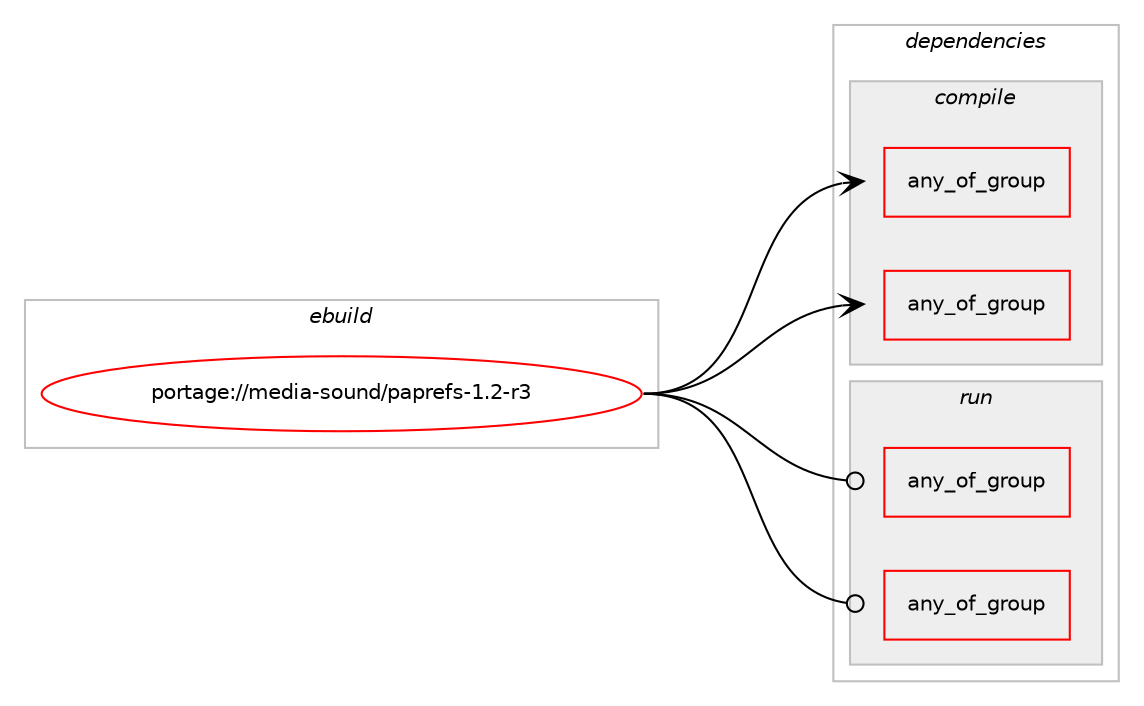 digraph prolog {

# *************
# Graph options
# *************

newrank=true;
concentrate=true;
compound=true;
graph [rankdir=LR,fontname=Helvetica,fontsize=10,ranksep=1.5];#, ranksep=2.5, nodesep=0.2];
edge  [arrowhead=vee];
node  [fontname=Helvetica,fontsize=10];

# **********
# The ebuild
# **********

subgraph cluster_leftcol {
color=gray;
rank=same;
label=<<i>ebuild</i>>;
id [label="portage://media-sound/paprefs-1.2-r3", color=red, width=4, href="../media-sound/paprefs-1.2-r3.svg"];
}

# ****************
# The dependencies
# ****************

subgraph cluster_midcol {
color=gray;
label=<<i>dependencies</i>>;
subgraph cluster_compile {
fillcolor="#eeeeee";
style=filled;
label=<<i>compile</i>>;
subgraph any2241 {
dependency164547 [label=<<TABLE BORDER="0" CELLBORDER="1" CELLSPACING="0" CELLPADDING="4"><TR><TD CELLPADDING="10">any_of_group</TD></TR></TABLE>>, shape=none, color=red];# *** BEGIN UNKNOWN DEPENDENCY TYPE (TODO) ***
# dependency164547 -> package_dependency(portage://media-sound/paprefs-1.2-r3,install,no,media-sound,pulseaudio-daemon,none,[,,],[],[use(enable(glib),none)])
# *** END UNKNOWN DEPENDENCY TYPE (TODO) ***

# *** BEGIN UNKNOWN DEPENDENCY TYPE (TODO) ***
# dependency164547 -> package_dependency(portage://media-sound/paprefs-1.2-r3,install,no,media-video,pipewire,none,[,,],[],[use(enable(gsettings),negative)])
# *** END UNKNOWN DEPENDENCY TYPE (TODO) ***

}
id:e -> dependency164547:w [weight=20,style="solid",arrowhead="vee"];
subgraph any2242 {
dependency164548 [label=<<TABLE BORDER="0" CELLBORDER="1" CELLSPACING="0" CELLPADDING="4"><TR><TD CELLPADDING="10">any_of_group</TD></TR></TABLE>>, shape=none, color=red];# *** BEGIN UNKNOWN DEPENDENCY TYPE (TODO) ***
# dependency164548 -> package_dependency(portage://media-sound/paprefs-1.2-r3,install,no,x11-themes,tango-icon-theme,none,[,,],[],[])
# *** END UNKNOWN DEPENDENCY TYPE (TODO) ***

# *** BEGIN UNKNOWN DEPENDENCY TYPE (TODO) ***
# dependency164548 -> package_dependency(portage://media-sound/paprefs-1.2-r3,install,no,x11-themes,adwaita-icon-theme,none,[,,],[],[])
# *** END UNKNOWN DEPENDENCY TYPE (TODO) ***

}
id:e -> dependency164548:w [weight=20,style="solid",arrowhead="vee"];
# *** BEGIN UNKNOWN DEPENDENCY TYPE (TODO) ***
# id -> package_dependency(portage://media-sound/paprefs-1.2-r3,install,no,dev-cpp,atkmm,none,[,,],[slot(0)],[])
# *** END UNKNOWN DEPENDENCY TYPE (TODO) ***

# *** BEGIN UNKNOWN DEPENDENCY TYPE (TODO) ***
# id -> package_dependency(portage://media-sound/paprefs-1.2-r3,install,no,dev-cpp,glibmm,none,[,,],[slot(2)],[])
# *** END UNKNOWN DEPENDENCY TYPE (TODO) ***

# *** BEGIN UNKNOWN DEPENDENCY TYPE (TODO) ***
# id -> package_dependency(portage://media-sound/paprefs-1.2-r3,install,no,dev-cpp,gtkmm,none,[,,],[slot(3.0)],[])
# *** END UNKNOWN DEPENDENCY TYPE (TODO) ***

# *** BEGIN UNKNOWN DEPENDENCY TYPE (TODO) ***
# id -> package_dependency(portage://media-sound/paprefs-1.2-r3,install,no,dev-libs,glib,none,[,,],[slot(2)],[])
# *** END UNKNOWN DEPENDENCY TYPE (TODO) ***

# *** BEGIN UNKNOWN DEPENDENCY TYPE (TODO) ***
# id -> package_dependency(portage://media-sound/paprefs-1.2-r3,install,no,dev-libs,libsigc++,none,[,,],[slot(2)],[])
# *** END UNKNOWN DEPENDENCY TYPE (TODO) ***

# *** BEGIN UNKNOWN DEPENDENCY TYPE (TODO) ***
# id -> package_dependency(portage://media-sound/paprefs-1.2-r3,install,no,x11-libs,gtk+,none,[,,],[slot(3)],[])
# *** END UNKNOWN DEPENDENCY TYPE (TODO) ***

}
subgraph cluster_compileandrun {
fillcolor="#eeeeee";
style=filled;
label=<<i>compile and run</i>>;
}
subgraph cluster_run {
fillcolor="#eeeeee";
style=filled;
label=<<i>run</i>>;
subgraph any2243 {
dependency164549 [label=<<TABLE BORDER="0" CELLBORDER="1" CELLSPACING="0" CELLPADDING="4"><TR><TD CELLPADDING="10">any_of_group</TD></TR></TABLE>>, shape=none, color=red];# *** BEGIN UNKNOWN DEPENDENCY TYPE (TODO) ***
# dependency164549 -> package_dependency(portage://media-sound/paprefs-1.2-r3,run,no,media-sound,pulseaudio-daemon,none,[,,],[],[use(enable(glib),none)])
# *** END UNKNOWN DEPENDENCY TYPE (TODO) ***

# *** BEGIN UNKNOWN DEPENDENCY TYPE (TODO) ***
# dependency164549 -> package_dependency(portage://media-sound/paprefs-1.2-r3,run,no,media-video,pipewire,none,[,,],[],[use(enable(gsettings),negative)])
# *** END UNKNOWN DEPENDENCY TYPE (TODO) ***

}
id:e -> dependency164549:w [weight=20,style="solid",arrowhead="odot"];
subgraph any2244 {
dependency164550 [label=<<TABLE BORDER="0" CELLBORDER="1" CELLSPACING="0" CELLPADDING="4"><TR><TD CELLPADDING="10">any_of_group</TD></TR></TABLE>>, shape=none, color=red];# *** BEGIN UNKNOWN DEPENDENCY TYPE (TODO) ***
# dependency164550 -> package_dependency(portage://media-sound/paprefs-1.2-r3,run,no,x11-themes,tango-icon-theme,none,[,,],[],[])
# *** END UNKNOWN DEPENDENCY TYPE (TODO) ***

# *** BEGIN UNKNOWN DEPENDENCY TYPE (TODO) ***
# dependency164550 -> package_dependency(portage://media-sound/paprefs-1.2-r3,run,no,x11-themes,adwaita-icon-theme,none,[,,],[],[])
# *** END UNKNOWN DEPENDENCY TYPE (TODO) ***

}
id:e -> dependency164550:w [weight=20,style="solid",arrowhead="odot"];
# *** BEGIN UNKNOWN DEPENDENCY TYPE (TODO) ***
# id -> package_dependency(portage://media-sound/paprefs-1.2-r3,run,no,dev-cpp,atkmm,none,[,,],[slot(0)],[])
# *** END UNKNOWN DEPENDENCY TYPE (TODO) ***

# *** BEGIN UNKNOWN DEPENDENCY TYPE (TODO) ***
# id -> package_dependency(portage://media-sound/paprefs-1.2-r3,run,no,dev-cpp,glibmm,none,[,,],[slot(2)],[])
# *** END UNKNOWN DEPENDENCY TYPE (TODO) ***

# *** BEGIN UNKNOWN DEPENDENCY TYPE (TODO) ***
# id -> package_dependency(portage://media-sound/paprefs-1.2-r3,run,no,dev-cpp,gtkmm,none,[,,],[slot(3.0)],[])
# *** END UNKNOWN DEPENDENCY TYPE (TODO) ***

# *** BEGIN UNKNOWN DEPENDENCY TYPE (TODO) ***
# id -> package_dependency(portage://media-sound/paprefs-1.2-r3,run,no,dev-libs,glib,none,[,,],[slot(2)],[])
# *** END UNKNOWN DEPENDENCY TYPE (TODO) ***

# *** BEGIN UNKNOWN DEPENDENCY TYPE (TODO) ***
# id -> package_dependency(portage://media-sound/paprefs-1.2-r3,run,no,dev-libs,libsigc++,none,[,,],[slot(2)],[])
# *** END UNKNOWN DEPENDENCY TYPE (TODO) ***

# *** BEGIN UNKNOWN DEPENDENCY TYPE (TODO) ***
# id -> package_dependency(portage://media-sound/paprefs-1.2-r3,run,no,x11-libs,gtk+,none,[,,],[slot(3)],[])
# *** END UNKNOWN DEPENDENCY TYPE (TODO) ***

}
}

# **************
# The candidates
# **************

subgraph cluster_choices {
rank=same;
color=gray;
label=<<i>candidates</i>>;

}

}
